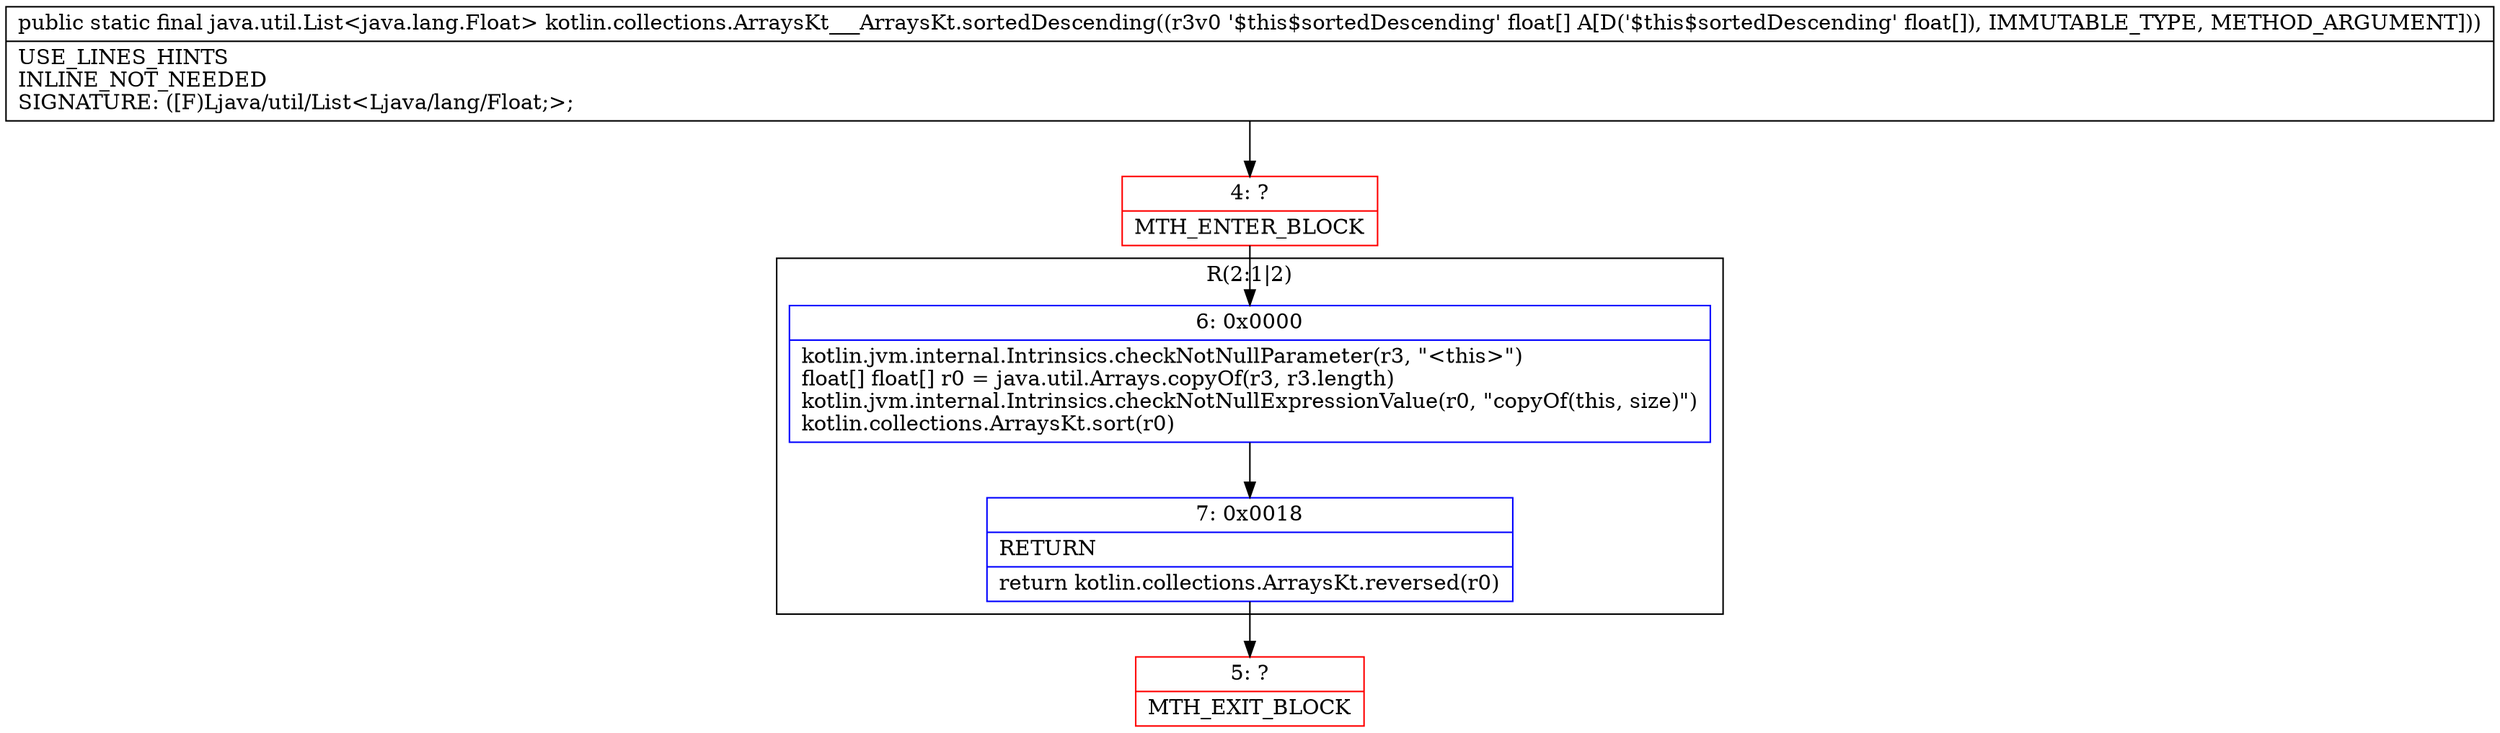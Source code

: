 digraph "CFG forkotlin.collections.ArraysKt___ArraysKt.sortedDescending([F)Ljava\/util\/List;" {
subgraph cluster_Region_1134894002 {
label = "R(2:1|2)";
node [shape=record,color=blue];
Node_6 [shape=record,label="{6\:\ 0x0000|kotlin.jvm.internal.Intrinsics.checkNotNullParameter(r3, \"\<this\>\")\lfloat[] float[] r0 = java.util.Arrays.copyOf(r3, r3.length)\lkotlin.jvm.internal.Intrinsics.checkNotNullExpressionValue(r0, \"copyOf(this, size)\")\lkotlin.collections.ArraysKt.sort(r0)\l}"];
Node_7 [shape=record,label="{7\:\ 0x0018|RETURN\l|return kotlin.collections.ArraysKt.reversed(r0)\l}"];
}
Node_4 [shape=record,color=red,label="{4\:\ ?|MTH_ENTER_BLOCK\l}"];
Node_5 [shape=record,color=red,label="{5\:\ ?|MTH_EXIT_BLOCK\l}"];
MethodNode[shape=record,label="{public static final java.util.List\<java.lang.Float\> kotlin.collections.ArraysKt___ArraysKt.sortedDescending((r3v0 '$this$sortedDescending' float[] A[D('$this$sortedDescending' float[]), IMMUTABLE_TYPE, METHOD_ARGUMENT]))  | USE_LINES_HINTS\lINLINE_NOT_NEEDED\lSIGNATURE: ([F)Ljava\/util\/List\<Ljava\/lang\/Float;\>;\l}"];
MethodNode -> Node_4;Node_6 -> Node_7;
Node_7 -> Node_5;
Node_4 -> Node_6;
}

